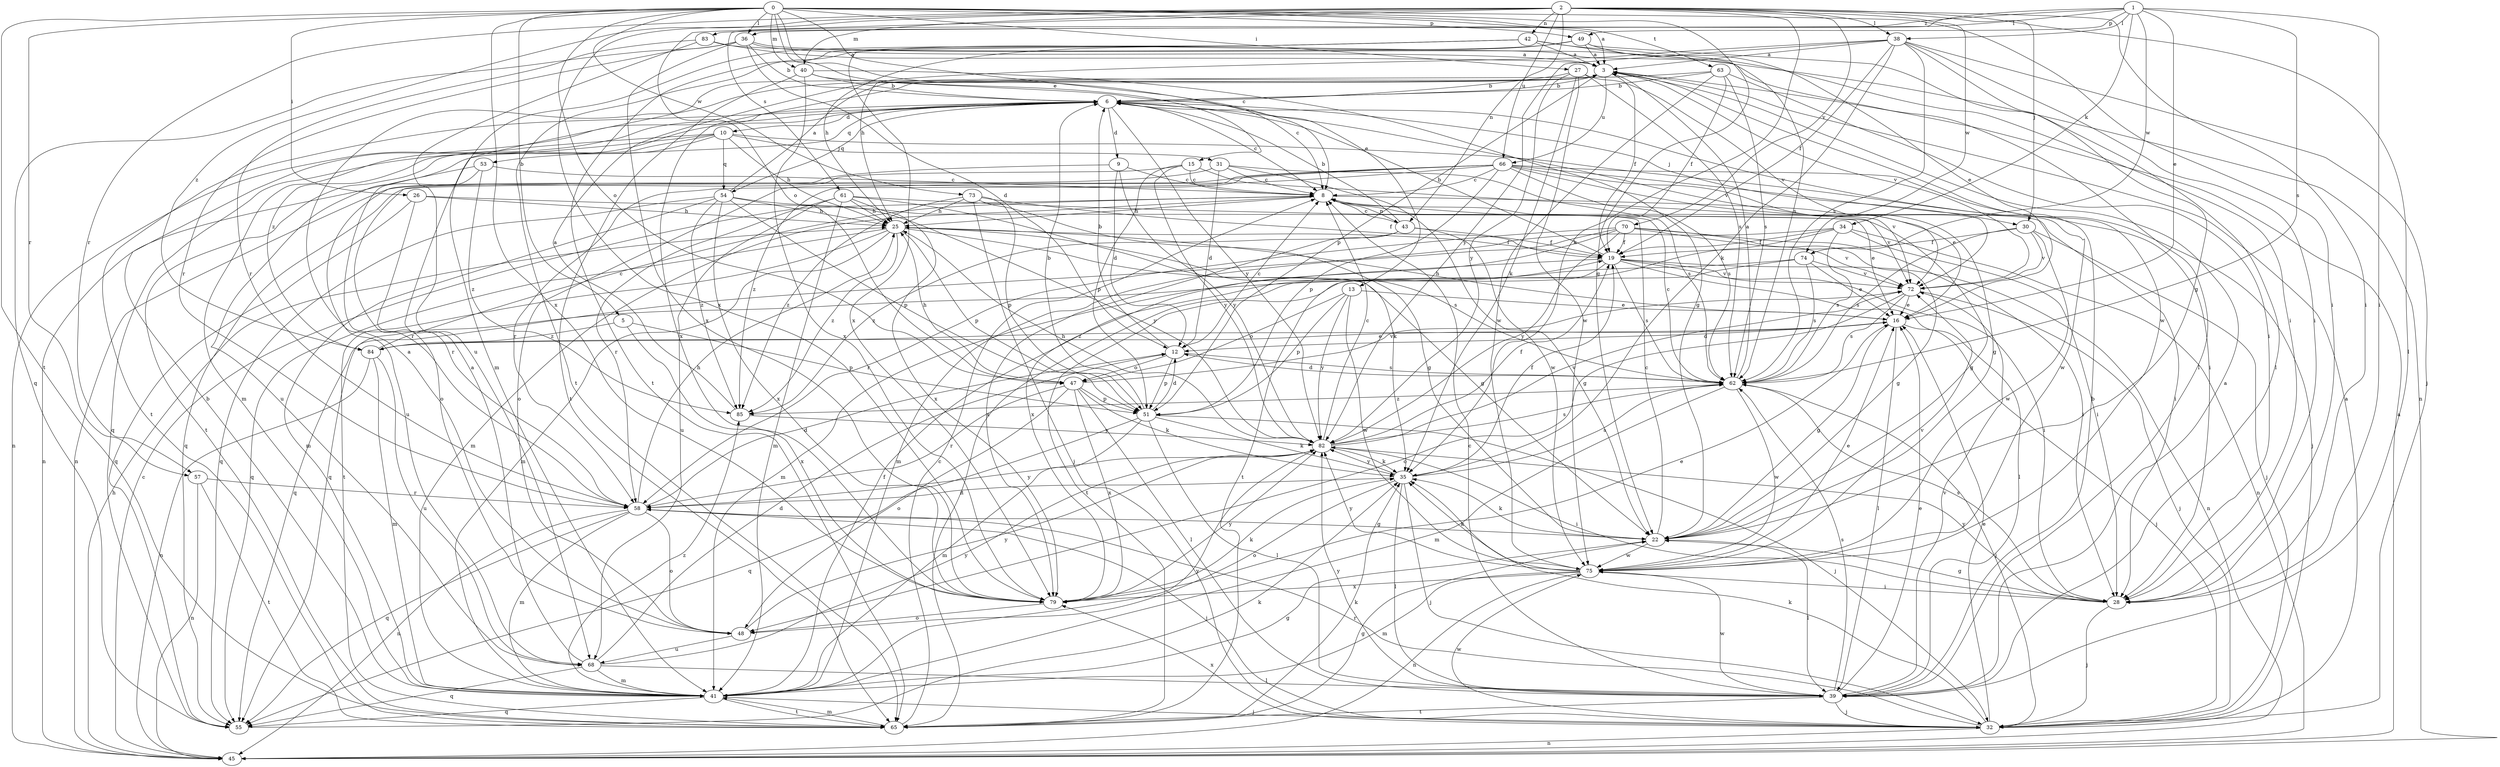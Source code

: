 strict digraph  {
0;
1;
2;
3;
5;
6;
8;
9;
10;
12;
13;
15;
16;
19;
22;
25;
26;
27;
28;
30;
31;
32;
34;
35;
36;
38;
39;
40;
41;
42;
43;
45;
47;
48;
49;
51;
53;
54;
55;
57;
58;
61;
62;
63;
65;
66;
68;
70;
72;
73;
74;
75;
79;
82;
83;
84;
85;
0 -> 3  [label=a];
0 -> 5  [label=b];
0 -> 8  [label=c];
0 -> 13  [label=e];
0 -> 15  [label=e];
0 -> 22  [label=g];
0 -> 26  [label=i];
0 -> 27  [label=i];
0 -> 28  [label=i];
0 -> 36  [label=l];
0 -> 40  [label=m];
0 -> 47  [label=o];
0 -> 49  [label=p];
0 -> 57  [label=r];
0 -> 63  [label=t];
0 -> 65  [label=t];
0 -> 73  [label=w];
0 -> 79  [label=x];
1 -> 16  [label=e];
1 -> 28  [label=i];
1 -> 34  [label=k];
1 -> 36  [label=l];
1 -> 38  [label=l];
1 -> 49  [label=p];
1 -> 61  [label=s];
1 -> 62  [label=s];
1 -> 74  [label=w];
1 -> 83  [label=z];
2 -> 28  [label=i];
2 -> 30  [label=j];
2 -> 35  [label=k];
2 -> 38  [label=l];
2 -> 39  [label=l];
2 -> 40  [label=m];
2 -> 42  [label=n];
2 -> 43  [label=n];
2 -> 47  [label=o];
2 -> 57  [label=r];
2 -> 66  [label=u];
2 -> 70  [label=v];
2 -> 74  [label=w];
2 -> 79  [label=x];
2 -> 84  [label=z];
3 -> 6  [label=b];
3 -> 19  [label=f];
3 -> 51  [label=p];
3 -> 66  [label=u];
3 -> 72  [label=v];
3 -> 75  [label=w];
5 -> 51  [label=p];
5 -> 79  [label=x];
5 -> 84  [label=z];
6 -> 8  [label=c];
6 -> 9  [label=d];
6 -> 10  [label=d];
6 -> 30  [label=j];
6 -> 41  [label=m];
6 -> 53  [label=q];
6 -> 54  [label=q];
6 -> 65  [label=t];
6 -> 72  [label=v];
6 -> 82  [label=y];
6 -> 84  [label=z];
8 -> 25  [label=h];
8 -> 28  [label=i];
8 -> 41  [label=m];
8 -> 43  [label=n];
8 -> 72  [label=v];
9 -> 8  [label=c];
9 -> 12  [label=d];
9 -> 68  [label=u];
9 -> 82  [label=y];
10 -> 25  [label=h];
10 -> 28  [label=i];
10 -> 31  [label=j];
10 -> 45  [label=n];
10 -> 54  [label=q];
10 -> 55  [label=q];
10 -> 65  [label=t];
10 -> 68  [label=u];
12 -> 6  [label=b];
12 -> 8  [label=c];
12 -> 47  [label=o];
12 -> 51  [label=p];
12 -> 62  [label=s];
13 -> 16  [label=e];
13 -> 47  [label=o];
13 -> 51  [label=p];
13 -> 75  [label=w];
13 -> 82  [label=y];
15 -> 8  [label=c];
15 -> 45  [label=n];
15 -> 51  [label=p];
15 -> 72  [label=v];
15 -> 82  [label=y];
16 -> 12  [label=d];
16 -> 22  [label=g];
16 -> 25  [label=h];
16 -> 32  [label=j];
16 -> 39  [label=l];
16 -> 84  [label=z];
19 -> 6  [label=b];
19 -> 28  [label=i];
19 -> 39  [label=l];
19 -> 41  [label=m];
19 -> 45  [label=n];
19 -> 62  [label=s];
19 -> 65  [label=t];
19 -> 72  [label=v];
22 -> 8  [label=c];
22 -> 35  [label=k];
22 -> 39  [label=l];
22 -> 75  [label=w];
25 -> 19  [label=f];
25 -> 22  [label=g];
25 -> 41  [label=m];
25 -> 51  [label=p];
25 -> 55  [label=q];
25 -> 62  [label=s];
25 -> 65  [label=t];
25 -> 85  [label=z];
26 -> 16  [label=e];
26 -> 25  [label=h];
26 -> 55  [label=q];
26 -> 58  [label=r];
27 -> 6  [label=b];
27 -> 35  [label=k];
27 -> 62  [label=s];
27 -> 72  [label=v];
27 -> 75  [label=w];
27 -> 82  [label=y];
28 -> 22  [label=g];
28 -> 32  [label=j];
28 -> 62  [label=s];
28 -> 82  [label=y];
30 -> 19  [label=f];
30 -> 32  [label=j];
30 -> 62  [label=s];
30 -> 72  [label=v];
30 -> 75  [label=w];
31 -> 8  [label=c];
31 -> 12  [label=d];
31 -> 48  [label=o];
31 -> 62  [label=s];
31 -> 75  [label=w];
32 -> 3  [label=a];
32 -> 16  [label=e];
32 -> 35  [label=k];
32 -> 45  [label=n];
32 -> 58  [label=r];
32 -> 75  [label=w];
32 -> 79  [label=x];
34 -> 19  [label=f];
34 -> 28  [label=i];
34 -> 45  [label=n];
34 -> 55  [label=q];
34 -> 62  [label=s];
34 -> 65  [label=t];
35 -> 19  [label=f];
35 -> 32  [label=j];
35 -> 39  [label=l];
35 -> 48  [label=o];
35 -> 58  [label=r];
35 -> 62  [label=s];
35 -> 82  [label=y];
36 -> 3  [label=a];
36 -> 6  [label=b];
36 -> 12  [label=d];
36 -> 39  [label=l];
36 -> 55  [label=q];
36 -> 58  [label=r];
36 -> 79  [label=x];
38 -> 3  [label=a];
38 -> 19  [label=f];
38 -> 22  [label=g];
38 -> 25  [label=h];
38 -> 28  [label=i];
38 -> 32  [label=j];
38 -> 35  [label=k];
38 -> 62  [label=s];
38 -> 82  [label=y];
39 -> 3  [label=a];
39 -> 6  [label=b];
39 -> 8  [label=c];
39 -> 16  [label=e];
39 -> 32  [label=j];
39 -> 62  [label=s];
39 -> 65  [label=t];
39 -> 72  [label=v];
39 -> 75  [label=w];
39 -> 82  [label=y];
40 -> 6  [label=b];
40 -> 8  [label=c];
40 -> 22  [label=g];
40 -> 65  [label=t];
40 -> 79  [label=x];
41 -> 6  [label=b];
41 -> 19  [label=f];
41 -> 22  [label=g];
41 -> 32  [label=j];
41 -> 55  [label=q];
41 -> 65  [label=t];
41 -> 82  [label=y];
41 -> 85  [label=z];
42 -> 3  [label=a];
42 -> 28  [label=i];
42 -> 41  [label=m];
42 -> 62  [label=s];
42 -> 65  [label=t];
42 -> 79  [label=x];
43 -> 6  [label=b];
43 -> 8  [label=c];
43 -> 19  [label=f];
43 -> 22  [label=g];
43 -> 79  [label=x];
43 -> 85  [label=z];
45 -> 3  [label=a];
45 -> 8  [label=c];
45 -> 25  [label=h];
47 -> 25  [label=h];
47 -> 35  [label=k];
47 -> 39  [label=l];
47 -> 48  [label=o];
47 -> 51  [label=p];
47 -> 58  [label=r];
47 -> 72  [label=v];
47 -> 79  [label=x];
48 -> 3  [label=a];
48 -> 68  [label=u];
48 -> 82  [label=y];
49 -> 3  [label=a];
49 -> 16  [label=e];
49 -> 25  [label=h];
49 -> 39  [label=l];
49 -> 65  [label=t];
51 -> 6  [label=b];
51 -> 12  [label=d];
51 -> 32  [label=j];
51 -> 35  [label=k];
51 -> 39  [label=l];
51 -> 41  [label=m];
51 -> 55  [label=q];
53 -> 8  [label=c];
53 -> 45  [label=n];
53 -> 58  [label=r];
53 -> 85  [label=z];
54 -> 3  [label=a];
54 -> 25  [label=h];
54 -> 41  [label=m];
54 -> 51  [label=p];
54 -> 55  [label=q];
54 -> 79  [label=x];
54 -> 82  [label=y];
54 -> 85  [label=z];
55 -> 35  [label=k];
57 -> 45  [label=n];
57 -> 58  [label=r];
57 -> 65  [label=t];
58 -> 12  [label=d];
58 -> 22  [label=g];
58 -> 25  [label=h];
58 -> 32  [label=j];
58 -> 41  [label=m];
58 -> 45  [label=n];
58 -> 48  [label=o];
58 -> 55  [label=q];
58 -> 82  [label=y];
61 -> 22  [label=g];
61 -> 25  [label=h];
61 -> 35  [label=k];
61 -> 41  [label=m];
61 -> 58  [label=r];
61 -> 68  [label=u];
61 -> 79  [label=x];
62 -> 3  [label=a];
62 -> 8  [label=c];
62 -> 12  [label=d];
62 -> 32  [label=j];
62 -> 41  [label=m];
62 -> 75  [label=w];
62 -> 85  [label=z];
63 -> 6  [label=b];
63 -> 19  [label=f];
63 -> 28  [label=i];
63 -> 62  [label=s];
63 -> 75  [label=w];
63 -> 79  [label=x];
65 -> 8  [label=c];
65 -> 22  [label=g];
65 -> 35  [label=k];
65 -> 41  [label=m];
66 -> 8  [label=c];
66 -> 16  [label=e];
66 -> 22  [label=g];
66 -> 32  [label=j];
66 -> 48  [label=o];
66 -> 51  [label=p];
66 -> 55  [label=q];
66 -> 58  [label=r];
66 -> 62  [label=s];
66 -> 75  [label=w];
66 -> 85  [label=z];
68 -> 3  [label=a];
68 -> 12  [label=d];
68 -> 39  [label=l];
68 -> 41  [label=m];
68 -> 55  [label=q];
68 -> 82  [label=y];
70 -> 19  [label=f];
70 -> 22  [label=g];
70 -> 28  [label=i];
70 -> 41  [label=m];
70 -> 58  [label=r];
70 -> 72  [label=v];
70 -> 79  [label=x];
70 -> 82  [label=y];
72 -> 16  [label=e];
72 -> 32  [label=j];
72 -> 48  [label=o];
72 -> 62  [label=s];
73 -> 19  [label=f];
73 -> 22  [label=g];
73 -> 25  [label=h];
73 -> 32  [label=j];
73 -> 51  [label=p];
73 -> 85  [label=z];
74 -> 16  [label=e];
74 -> 55  [label=q];
74 -> 62  [label=s];
74 -> 65  [label=t];
74 -> 72  [label=v];
75 -> 16  [label=e];
75 -> 28  [label=i];
75 -> 35  [label=k];
75 -> 41  [label=m];
75 -> 45  [label=n];
75 -> 72  [label=v];
75 -> 79  [label=x];
75 -> 82  [label=y];
79 -> 16  [label=e];
79 -> 35  [label=k];
79 -> 48  [label=o];
79 -> 82  [label=y];
82 -> 8  [label=c];
82 -> 19  [label=f];
82 -> 25  [label=h];
82 -> 28  [label=i];
82 -> 35  [label=k];
82 -> 62  [label=s];
82 -> 72  [label=v];
83 -> 3  [label=a];
83 -> 45  [label=n];
83 -> 58  [label=r];
83 -> 68  [label=u];
84 -> 8  [label=c];
84 -> 16  [label=e];
84 -> 41  [label=m];
84 -> 45  [label=n];
84 -> 68  [label=u];
85 -> 3  [label=a];
85 -> 82  [label=y];
}
